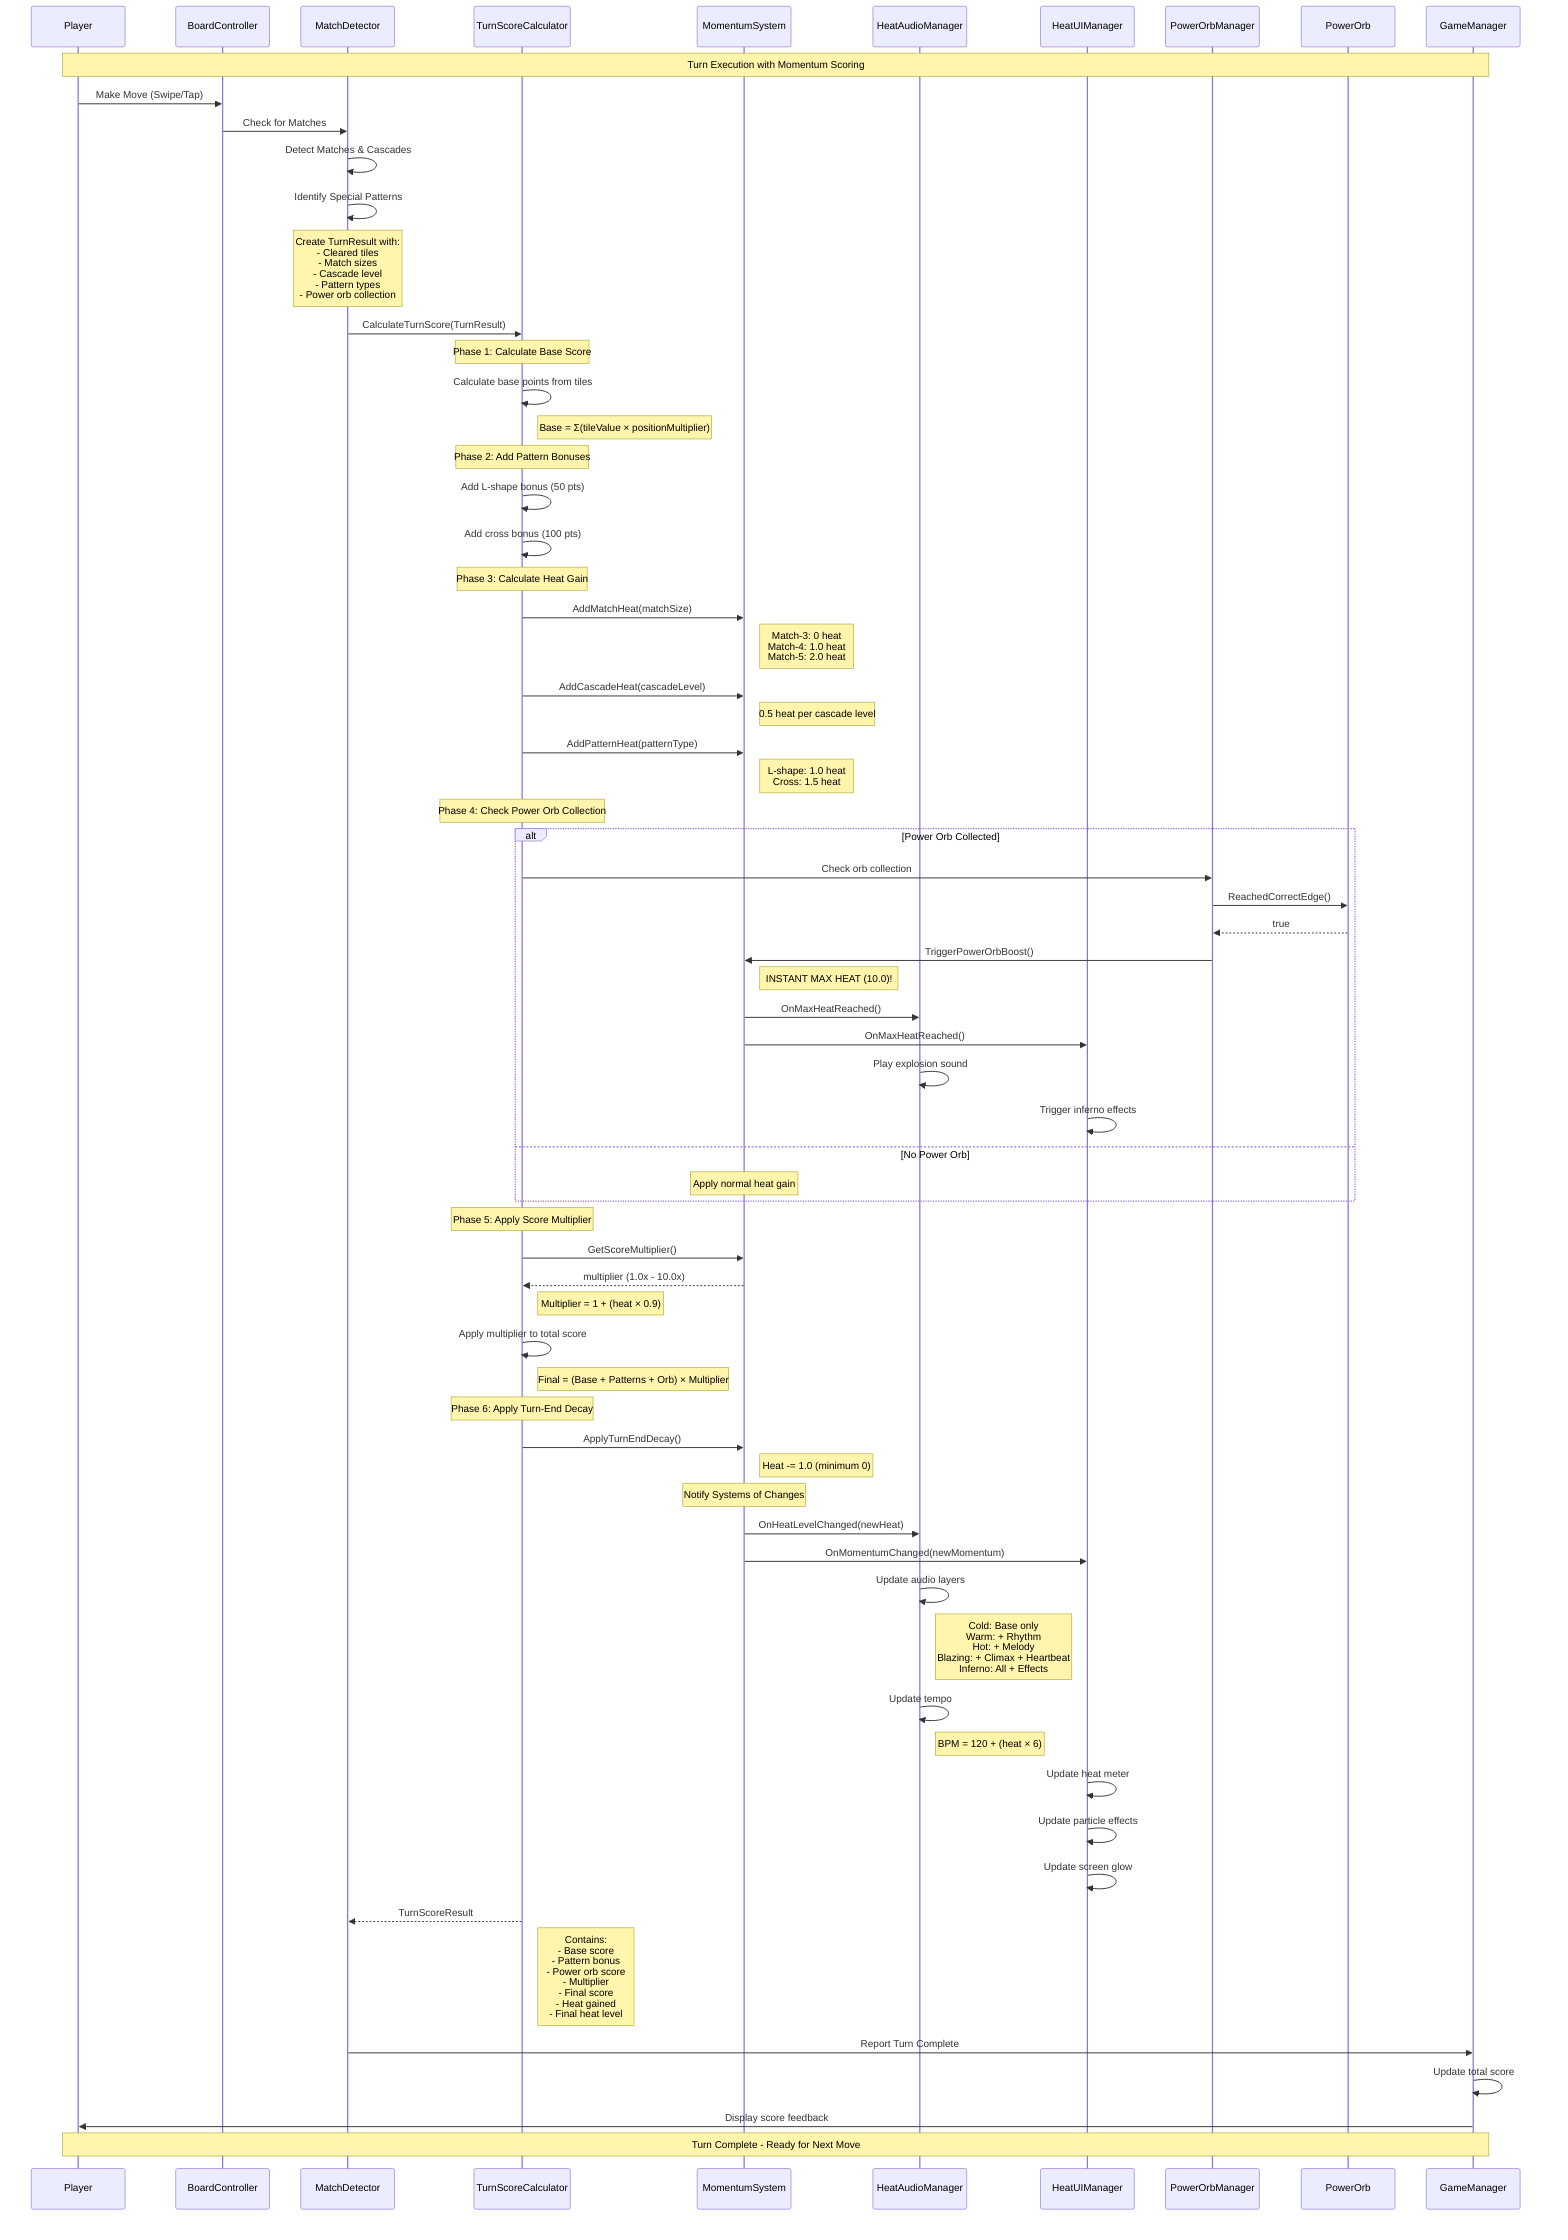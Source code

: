 sequenceDiagram
    participant Player
    participant BoardController
    participant MatchDetector
    participant TurnScoreCalculator
    participant MomentumSystem
    participant HeatAudioManager
    participant HeatUIManager
    participant PowerOrbManager
    participant PowerOrb
    participant GameManager
    
    Note over Player, GameManager: Turn Execution with Momentum Scoring
    
    Player->>BoardController: Make Move (Swipe/Tap)
    BoardController->>MatchDetector: Check for Matches
    MatchDetector->>MatchDetector: Detect Matches & Cascades
    MatchDetector->>MatchDetector: Identify Special Patterns
    
    Note over MatchDetector: Create TurnResult with:<br/>- Cleared tiles<br/>- Match sizes<br/>- Cascade level<br/>- Pattern types<br/>- Power orb collection
    
    MatchDetector->>TurnScoreCalculator: CalculateTurnScore(TurnResult)
    
    Note over TurnScoreCalculator: Phase 1: Calculate Base Score
    TurnScoreCalculator->>TurnScoreCalculator: Calculate base points from tiles
    Note right of TurnScoreCalculator: Base = Σ(tileValue × positionMultiplier)
    
    Note over TurnScoreCalculator: Phase 2: Add Pattern Bonuses
    TurnScoreCalculator->>TurnScoreCalculator: Add L-shape bonus (50 pts)
    TurnScoreCalculator->>TurnScoreCalculator: Add cross bonus (100 pts)
    
    Note over TurnScoreCalculator: Phase 3: Calculate Heat Gain
    TurnScoreCalculator->>MomentumSystem: AddMatchHeat(matchSize)
    Note right of MomentumSystem: Match-3: 0 heat<br/>Match-4: 1.0 heat<br/>Match-5: 2.0 heat
    
    TurnScoreCalculator->>MomentumSystem: AddCascadeHeat(cascadeLevel)
    Note right of MomentumSystem: 0.5 heat per cascade level
    
    TurnScoreCalculator->>MomentumSystem: AddPatternHeat(patternType)
    Note right of MomentumSystem: L-shape: 1.0 heat<br/>Cross: 1.5 heat
    
    Note over TurnScoreCalculator: Phase 4: Check Power Orb Collection
    alt Power Orb Collected
        TurnScoreCalculator->>PowerOrbManager: Check orb collection
        PowerOrbManager->>PowerOrb: ReachedCorrectEdge()
        PowerOrb-->>PowerOrbManager: true
        PowerOrbManager->>MomentumSystem: TriggerPowerOrbBoost()
        Note right of MomentumSystem: INSTANT MAX HEAT (10.0)!
        MomentumSystem->>HeatAudioManager: OnMaxHeatReached()
        MomentumSystem->>HeatUIManager: OnMaxHeatReached()
        HeatAudioManager->>HeatAudioManager: Play explosion sound
        HeatUIManager->>HeatUIManager: Trigger inferno effects
    else No Power Orb
        Note over MomentumSystem: Apply normal heat gain
    end
    
    Note over TurnScoreCalculator: Phase 5: Apply Score Multiplier
    TurnScoreCalculator->>MomentumSystem: GetScoreMultiplier()
    MomentumSystem-->>TurnScoreCalculator: multiplier (1.0x - 10.0x)
    Note right of TurnScoreCalculator: Multiplier = 1 + (heat × 0.9)
    
    TurnScoreCalculator->>TurnScoreCalculator: Apply multiplier to total score
    Note right of TurnScoreCalculator: Final = (Base + Patterns + Orb) × Multiplier
    
    Note over TurnScoreCalculator: Phase 6: Apply Turn-End Decay
    TurnScoreCalculator->>MomentumSystem: ApplyTurnEndDecay()
    Note right of MomentumSystem: Heat -= 1.0 (minimum 0)
    
    Note over MomentumSystem: Notify Systems of Changes
    MomentumSystem->>HeatAudioManager: OnHeatLevelChanged(newHeat)
    MomentumSystem->>HeatUIManager: OnMomentumChanged(newMomentum)
    
    HeatAudioManager->>HeatAudioManager: Update audio layers
    Note right of HeatAudioManager: Cold: Base only<br/>Warm: + Rhythm<br/>Hot: + Melody<br/>Blazing: + Climax + Heartbeat<br/>Inferno: All + Effects
    
    HeatAudioManager->>HeatAudioManager: Update tempo
    Note right of HeatAudioManager: BPM = 120 + (heat × 6)
    
    HeatUIManager->>HeatUIManager: Update heat meter
    HeatUIManager->>HeatUIManager: Update particle effects
    HeatUIManager->>HeatUIManager: Update screen glow
    
    TurnScoreCalculator-->>MatchDetector: TurnScoreResult
    Note right of TurnScoreCalculator: Contains:<br/>- Base score<br/>- Pattern bonus<br/>- Power orb score<br/>- Multiplier<br/>- Final score<br/>- Heat gained<br/>- Final heat level
    
    MatchDetector->>GameManager: Report Turn Complete
    GameManager->>GameManager: Update total score
    GameManager->>Player: Display score feedback
    
    Note over Player, GameManager: Turn Complete - Ready for Next Move